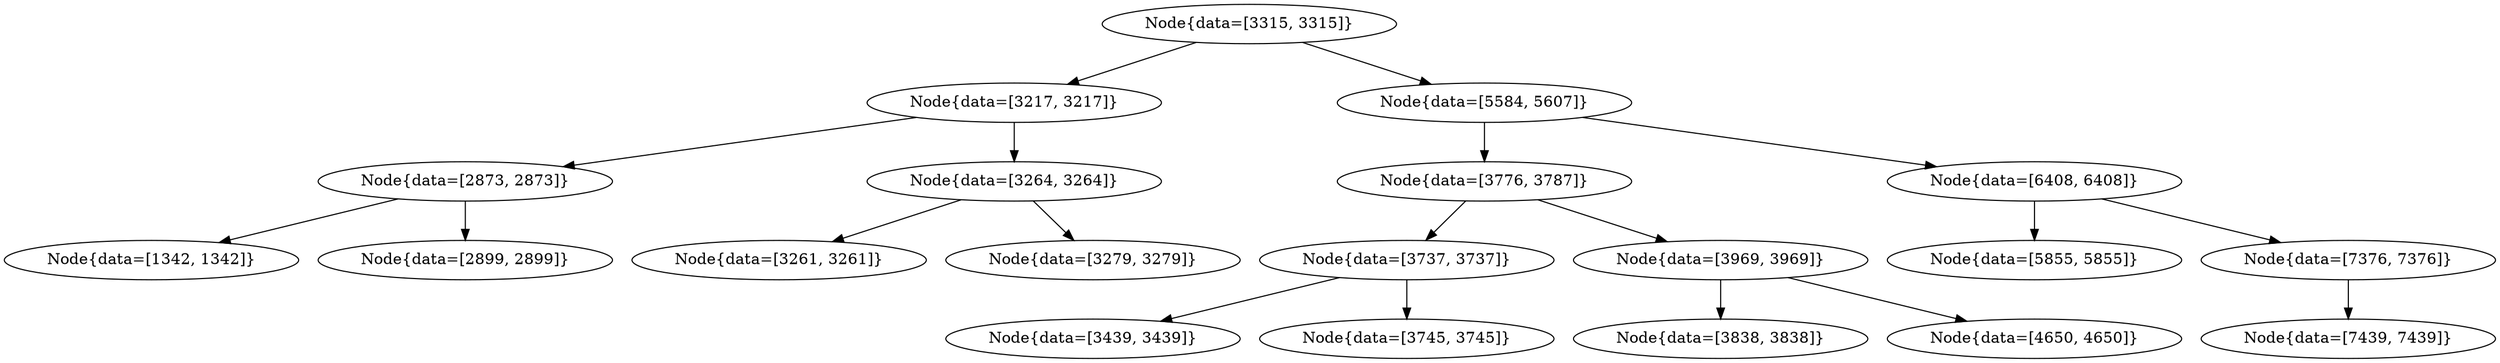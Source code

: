 digraph G{
175961135 [label="Node{data=[3315, 3315]}"]
175961135 -> 266376067
266376067 [label="Node{data=[3217, 3217]}"]
266376067 -> 685827172
685827172 [label="Node{data=[2873, 2873]}"]
685827172 -> 496556704
496556704 [label="Node{data=[1342, 1342]}"]
685827172 -> 1890097328
1890097328 [label="Node{data=[2899, 2899]}"]
266376067 -> 2078237101
2078237101 [label="Node{data=[3264, 3264]}"]
2078237101 -> 1412655478
1412655478 [label="Node{data=[3261, 3261]}"]
2078237101 -> 254145674
254145674 [label="Node{data=[3279, 3279]}"]
175961135 -> 998015174
998015174 [label="Node{data=[5584, 5607]}"]
998015174 -> 992893965
992893965 [label="Node{data=[3776, 3787]}"]
992893965 -> 1956244167
1956244167 [label="Node{data=[3737, 3737]}"]
1956244167 -> 1413005690
1413005690 [label="Node{data=[3439, 3439]}"]
1956244167 -> 194838923
194838923 [label="Node{data=[3745, 3745]}"]
992893965 -> 1117448897
1117448897 [label="Node{data=[3969, 3969]}"]
1117448897 -> 2045706119
2045706119 [label="Node{data=[3838, 3838]}"]
1117448897 -> 1800389329
1800389329 [label="Node{data=[4650, 4650]}"]
998015174 -> 146605930
146605930 [label="Node{data=[6408, 6408]}"]
146605930 -> 501491806
501491806 [label="Node{data=[5855, 5855]}"]
146605930 -> 326692514
326692514 [label="Node{data=[7376, 7376]}"]
326692514 -> 104136534
104136534 [label="Node{data=[7439, 7439]}"]
}